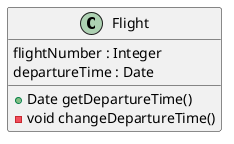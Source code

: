 @startuml
'class Dummy{
'    +String data
'    -Integer iD
'    -void methods()
'    +void changeId()
'}
class Flight{
    flightNumber : Integer
    departureTime : Date
    + Date getDepartureTime()
    - void changeDepartureTime()
}
@enduml